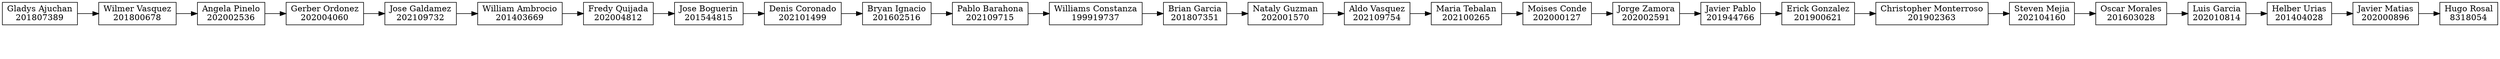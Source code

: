 digraph G {
PILA[style=invis, fillcolor=transparent, color=transparent];
node [shape=box];
rankdir = LR;
U0[label = "Gladys Ajuchan
201807389
"];U1[label = "Wilmer Vasquez
201800678
"];U2[label = "Angela Pinelo
202002536
"];U3[label = "Gerber Ordonez
202004060
"];U4[label = "Jose Galdamez
202109732
"];U5[label = "William Ambrocio
201403669
"];U6[label = "Fredy Quijada
202004812
"];U7[label = "Jose Boguerin
201544815
"];U8[label = "Denis Coronado
202101499
"];U9[label = "Bryan Ignacio
201602516
"];U10[label = "Pablo Barahona
202109715
"];U11[label = "Williams Constanza
199919737
"];U12[label = "Brian Garcia
201807351
"];U13[label = "Nataly Guzman
202001570
"];U14[label = "Aldo Vasquez
202109754
"];U15[label = "Maria Tebalan
202100265
"];U16[label = "Moises Conde
202000127
"];U17[label = "Jorge Zamora
202002591
"];U18[label = "Javier Pablo
201944766
"];U19[label = "Erick Gonzalez
201900621
"];U20[label = "Christopher Monterroso
201902363
"];U21[label = "Steven Mejia
202104160
"];U22[label = "Oscar Morales
201603028
"];U23[label = "Luis Garcia
202010814
"];U24[label = "Helber Urias
201404028
"];U25[label = "Javier Matias
202000896
"];U26[label = "Hugo Rosal
8318054
"];U0 -> U1;
U1 -> U2;
U2 -> U3;
U3 -> U4;
U4 -> U5;
U5 -> U6;
U6 -> U7;
U7 -> U8;
U8 -> U9;
U9 -> U10;
U10 -> U11;
U11 -> U12;
U12 -> U13;
U13 -> U14;
U14 -> U15;
U15 -> U16;
U16 -> U17;
U17 -> U18;
U18 -> U19;
U19 -> U20;
U20 -> U21;
U21 -> U22;
U22 -> U23;
U23 -> U24;
U24 -> U25;
U25 -> U26;
}